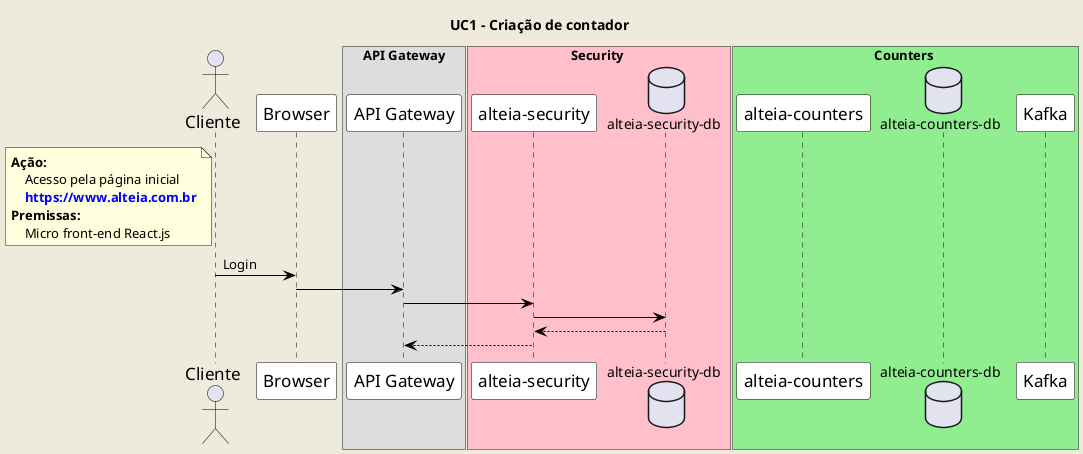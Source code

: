@startuml

skinparam backgroundColor #EEEBDC

skinparam sequence {
    ActorBorderColor black
    ActorFontColor Black
    ActorFontSize 17
    ActorFontName #FFFFFF

    ArrowColor Black

    LifeLineBorderColor black
    LifeLineBackgroundColor black

    ParticipantBorderColor black
    ParticipantBackgroundColor #FFFFFF
    ParticipantFontName Impact
    ParticipantFontSize 17
    ParticipantFontColor black
}

title "UC1 - Criação de contador"

    actor           "Cliente"           as user
    participant     "Browser"           as ui

    box "API Gateway"
        participant     "API Gateway"       as gateway
    end box

    box Security #pink
        participant     "alteia-security"      as security #white
        database        "alteia-security-db"   as securitydb
    end box

box Counters #lightgreen
    participant     "alteia-counters"         as counters
    database        "alteia-counters-db"      as countersdb
    participant     "Kafka"                   as kafka
end box

note left user
    **Ação:**
        Acesso pela página inicial
        <font color=blue>**https://www.alteia.com.br**</font>
    **Premissas:**
        Micro front-end React.js
end note

user -> ui: Login
ui -> gateway
gateway -> security
security -> securitydb
securitydb --> security
security --> gateway

@enduml